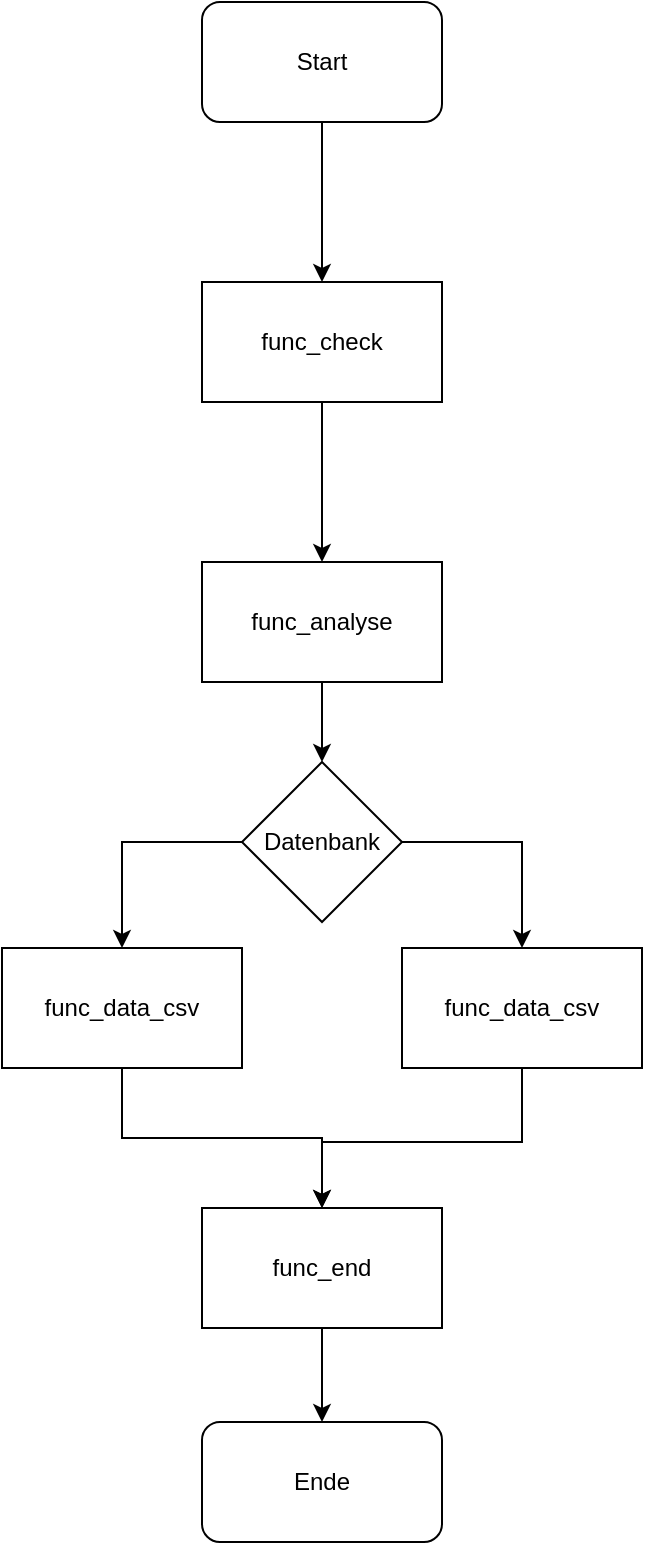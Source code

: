 <mxfile version="10.5.9" type="github"><diagram name="Page-1" id="74e2e168-ea6b-b213-b513-2b3c1d86103e"><mxGraphModel dx="1394" dy="920" grid="1" gridSize="10" guides="1" tooltips="1" connect="1" arrows="1" fold="1" page="1" pageScale="1" pageWidth="1100" pageHeight="850" background="#ffffff" math="0" shadow="0"><root><mxCell id="0"/><mxCell id="1" parent="0"/><mxCell id="cKf_ROOkU0ddElBUjpE7-13" value="" style="edgeStyle=orthogonalEdgeStyle;rounded=0;orthogonalLoop=1;jettySize=auto;html=1;" edge="1" parent="1" source="cKf_ROOkU0ddElBUjpE7-10"><mxGeometry relative="1" as="geometry"><mxPoint x="180" y="180" as="targetPoint"/></mxGeometry></mxCell><mxCell id="cKf_ROOkU0ddElBUjpE7-10" value="Start" style="rounded=1;whiteSpace=wrap;html=1;" vertex="1" parent="1"><mxGeometry x="120" y="40" width="120" height="60" as="geometry"/></mxCell><mxCell id="cKf_ROOkU0ddElBUjpE7-16" value="" style="edgeStyle=orthogonalEdgeStyle;rounded=0;orthogonalLoop=1;jettySize=auto;html=1;" edge="1" parent="1" source="cKf_ROOkU0ddElBUjpE7-14" target="cKf_ROOkU0ddElBUjpE7-15"><mxGeometry relative="1" as="geometry"/></mxCell><mxCell id="cKf_ROOkU0ddElBUjpE7-14" value="func_check" style="rounded=0;whiteSpace=wrap;html=1;" vertex="1" parent="1"><mxGeometry x="120" y="180" width="120" height="60" as="geometry"/></mxCell><mxCell id="cKf_ROOkU0ddElBUjpE7-18" value="" style="edgeStyle=orthogonalEdgeStyle;rounded=0;orthogonalLoop=1;jettySize=auto;html=1;" edge="1" parent="1" source="cKf_ROOkU0ddElBUjpE7-15" target="cKf_ROOkU0ddElBUjpE7-17"><mxGeometry relative="1" as="geometry"/></mxCell><mxCell id="cKf_ROOkU0ddElBUjpE7-15" value="func_analyse" style="rounded=0;whiteSpace=wrap;html=1;" vertex="1" parent="1"><mxGeometry x="120" y="320" width="120" height="60" as="geometry"/></mxCell><mxCell id="cKf_ROOkU0ddElBUjpE7-22" style="edgeStyle=orthogonalEdgeStyle;rounded=0;orthogonalLoop=1;jettySize=auto;html=1;exitX=1;exitY=0.5;exitDx=0;exitDy=0;entryX=0.5;entryY=0;entryDx=0;entryDy=0;startArrow=none;startFill=0;endArrow=classic;endFill=1;" edge="1" parent="1" source="cKf_ROOkU0ddElBUjpE7-17" target="cKf_ROOkU0ddElBUjpE7-21"><mxGeometry relative="1" as="geometry"/></mxCell><mxCell id="cKf_ROOkU0ddElBUjpE7-17" value="Datenbank" style="rhombus;whiteSpace=wrap;html=1;" vertex="1" parent="1"><mxGeometry x="140" y="420" width="80" height="80" as="geometry"/></mxCell><mxCell id="cKf_ROOkU0ddElBUjpE7-20" style="edgeStyle=elbowEdgeStyle;rounded=0;orthogonalLoop=1;jettySize=auto;elbow=vertical;html=1;entryX=0;entryY=0.5;entryDx=0;entryDy=0;startArrow=classic;startFill=1;endArrow=none;endFill=0;exitX=0.5;exitY=0;exitDx=0;exitDy=0;" edge="1" parent="1" source="cKf_ROOkU0ddElBUjpE7-19" target="cKf_ROOkU0ddElBUjpE7-17"><mxGeometry relative="1" as="geometry"><Array as="points"><mxPoint x="90" y="460"/><mxPoint x="120" y="460"/></Array></mxGeometry></mxCell><mxCell id="cKf_ROOkU0ddElBUjpE7-24" style="edgeStyle=orthogonalEdgeStyle;rounded=0;orthogonalLoop=1;jettySize=auto;html=1;exitX=0.5;exitY=1;exitDx=0;exitDy=0;entryX=0.5;entryY=0;entryDx=0;entryDy=0;startArrow=none;startFill=0;endArrow=classic;endFill=1;" edge="1" parent="1" source="cKf_ROOkU0ddElBUjpE7-19" target="cKf_ROOkU0ddElBUjpE7-23"><mxGeometry relative="1" as="geometry"/></mxCell><mxCell id="cKf_ROOkU0ddElBUjpE7-19" value="func_data_csv" style="rounded=0;whiteSpace=wrap;html=1;" vertex="1" parent="1"><mxGeometry x="20" y="513" width="120" height="60" as="geometry"/></mxCell><mxCell id="cKf_ROOkU0ddElBUjpE7-25" style="edgeStyle=orthogonalEdgeStyle;rounded=0;orthogonalLoop=1;jettySize=auto;html=1;exitX=0.5;exitY=1;exitDx=0;exitDy=0;startArrow=none;startFill=0;endArrow=classic;endFill=1;entryX=0.5;entryY=0;entryDx=0;entryDy=0;" edge="1" parent="1" source="cKf_ROOkU0ddElBUjpE7-21" target="cKf_ROOkU0ddElBUjpE7-23"><mxGeometry relative="1" as="geometry"><mxPoint x="120" y="630" as="targetPoint"/><Array as="points"><mxPoint x="280" y="610"/><mxPoint x="180" y="610"/></Array></mxGeometry></mxCell><mxCell id="cKf_ROOkU0ddElBUjpE7-21" value="func_data_csv" style="rounded=0;whiteSpace=wrap;html=1;" vertex="1" parent="1"><mxGeometry x="220" y="513" width="120" height="60" as="geometry"/></mxCell><mxCell id="cKf_ROOkU0ddElBUjpE7-28" style="edgeStyle=orthogonalEdgeStyle;rounded=0;orthogonalLoop=1;jettySize=auto;html=1;exitX=0.5;exitY=1;exitDx=0;exitDy=0;startArrow=none;startFill=0;endArrow=classic;endFill=1;" edge="1" parent="1" source="cKf_ROOkU0ddElBUjpE7-23" target="cKf_ROOkU0ddElBUjpE7-26"><mxGeometry relative="1" as="geometry"/></mxCell><mxCell id="cKf_ROOkU0ddElBUjpE7-23" value="func_end" style="rounded=0;whiteSpace=wrap;html=1;" vertex="1" parent="1"><mxGeometry x="120" y="643" width="120" height="60" as="geometry"/></mxCell><mxCell id="cKf_ROOkU0ddElBUjpE7-26" value="Ende" style="rounded=1;whiteSpace=wrap;html=1;" vertex="1" parent="1"><mxGeometry x="120" y="750" width="120" height="60" as="geometry"/></mxCell></root></mxGraphModel></diagram></mxfile>